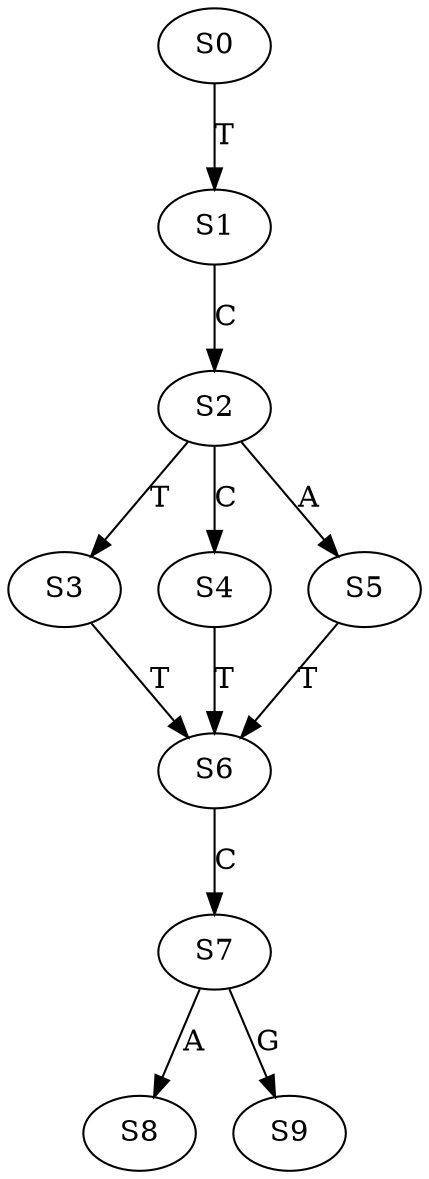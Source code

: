 strict digraph  {
	S0 -> S1 [ label = T ];
	S1 -> S2 [ label = C ];
	S2 -> S3 [ label = T ];
	S2 -> S4 [ label = C ];
	S2 -> S5 [ label = A ];
	S3 -> S6 [ label = T ];
	S4 -> S6 [ label = T ];
	S5 -> S6 [ label = T ];
	S6 -> S7 [ label = C ];
	S7 -> S8 [ label = A ];
	S7 -> S9 [ label = G ];
}
